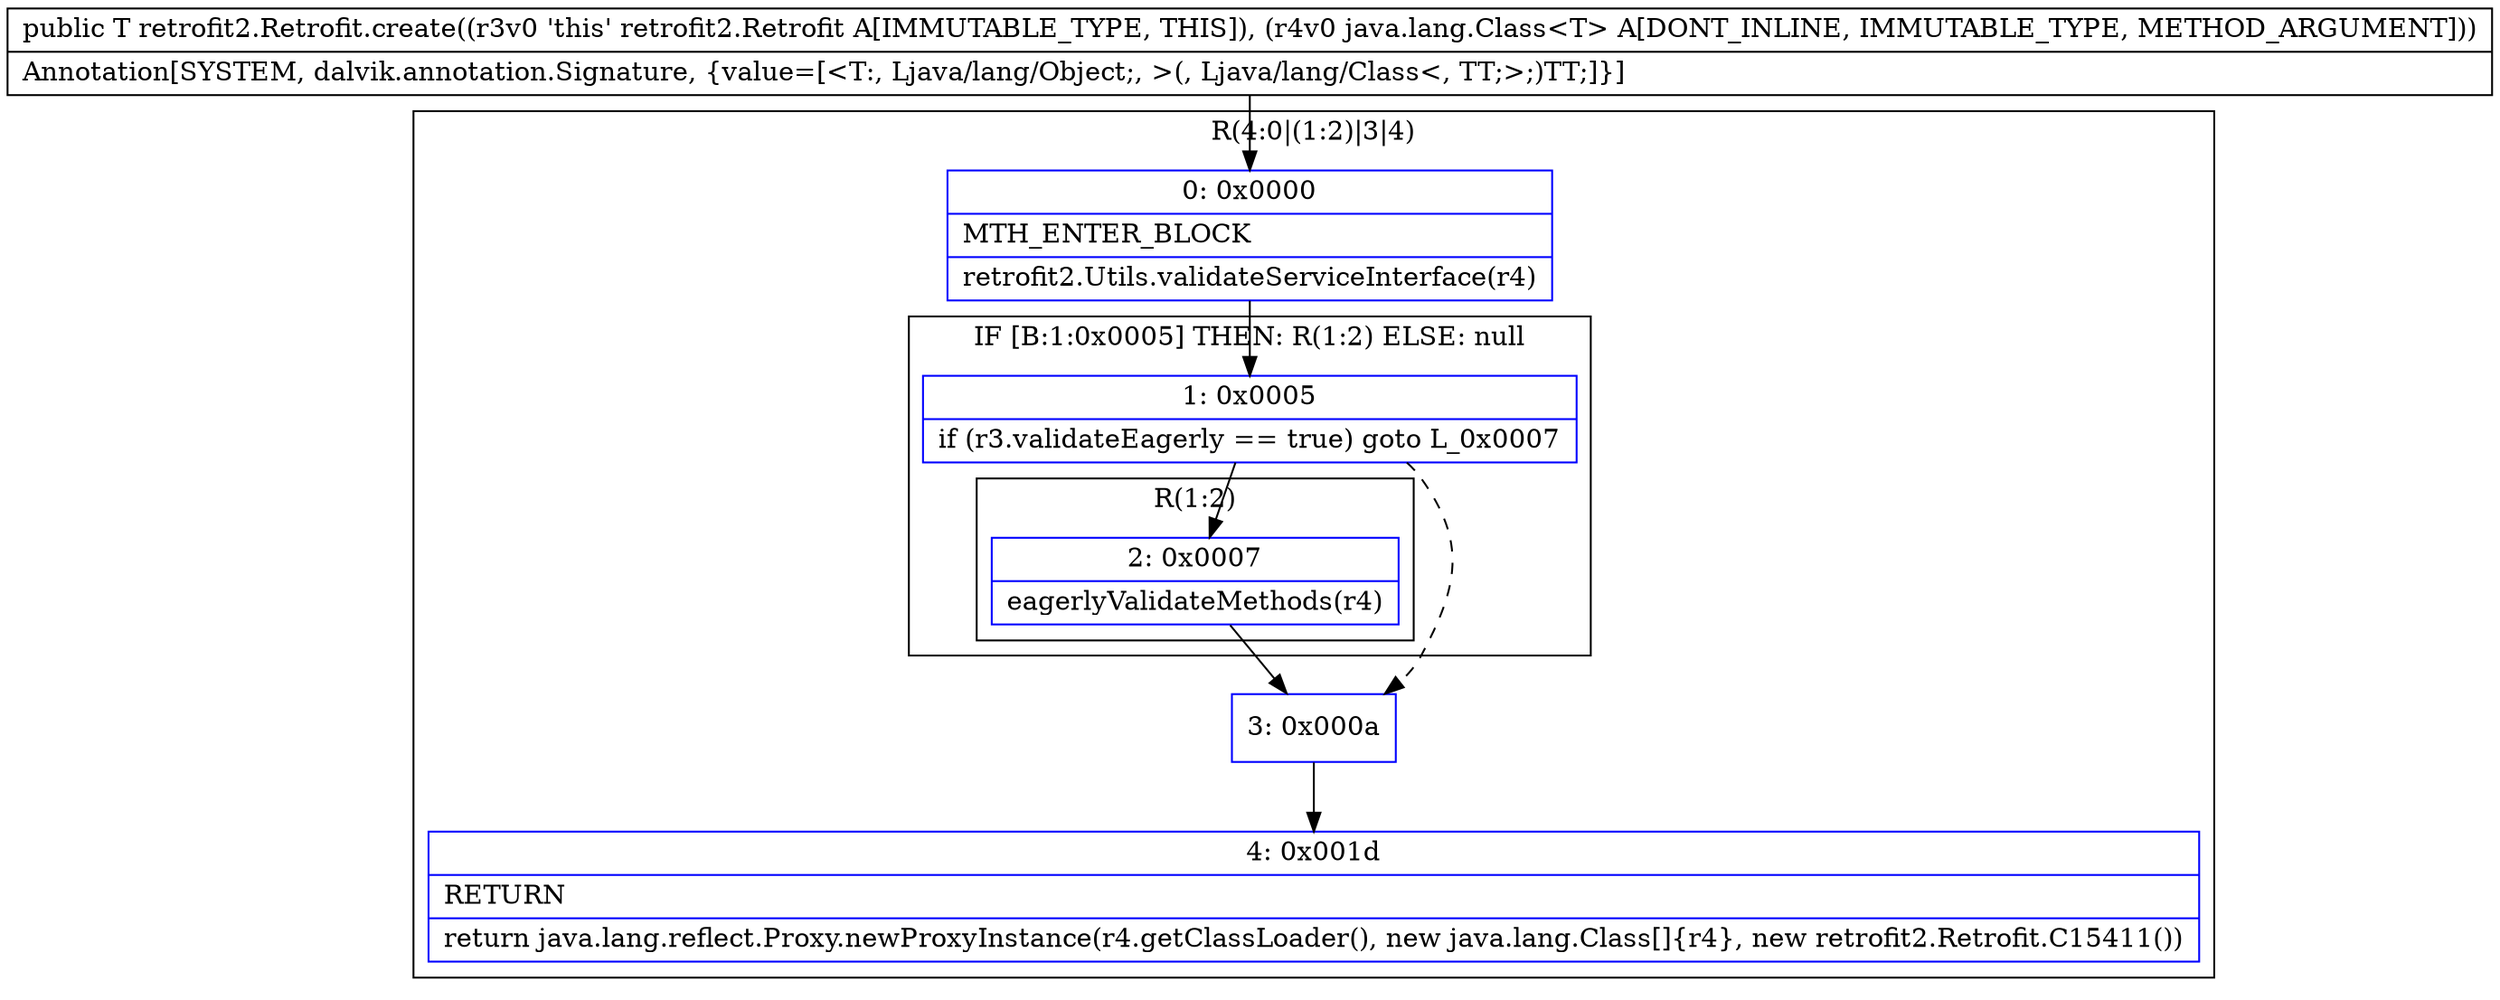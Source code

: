digraph "CFG forretrofit2.Retrofit.create(Ljava\/lang\/Class;)Ljava\/lang\/Object;" {
subgraph cluster_Region_1919095680 {
label = "R(4:0|(1:2)|3|4)";
node [shape=record,color=blue];
Node_0 [shape=record,label="{0\:\ 0x0000|MTH_ENTER_BLOCK\l|retrofit2.Utils.validateServiceInterface(r4)\l}"];
subgraph cluster_IfRegion_842686431 {
label = "IF [B:1:0x0005] THEN: R(1:2) ELSE: null";
node [shape=record,color=blue];
Node_1 [shape=record,label="{1\:\ 0x0005|if (r3.validateEagerly == true) goto L_0x0007\l}"];
subgraph cluster_Region_739163571 {
label = "R(1:2)";
node [shape=record,color=blue];
Node_2 [shape=record,label="{2\:\ 0x0007|eagerlyValidateMethods(r4)\l}"];
}
}
Node_3 [shape=record,label="{3\:\ 0x000a}"];
Node_4 [shape=record,label="{4\:\ 0x001d|RETURN\l|return java.lang.reflect.Proxy.newProxyInstance(r4.getClassLoader(), new java.lang.Class[]\{r4\}, new retrofit2.Retrofit.C15411())\l}"];
}
MethodNode[shape=record,label="{public T retrofit2.Retrofit.create((r3v0 'this' retrofit2.Retrofit A[IMMUTABLE_TYPE, THIS]), (r4v0 java.lang.Class\<T\> A[DONT_INLINE, IMMUTABLE_TYPE, METHOD_ARGUMENT]))  | Annotation[SYSTEM, dalvik.annotation.Signature, \{value=[\<T:, Ljava\/lang\/Object;, \>(, Ljava\/lang\/Class\<, TT;\>;)TT;]\}]\l}"];
MethodNode -> Node_0;
Node_0 -> Node_1;
Node_1 -> Node_2;
Node_1 -> Node_3[style=dashed];
Node_2 -> Node_3;
Node_3 -> Node_4;
}

